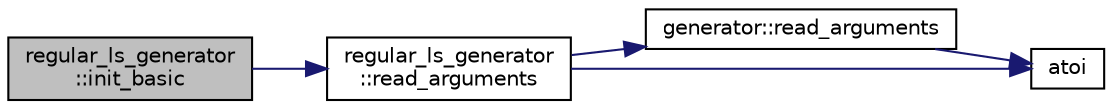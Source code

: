 digraph "regular_ls_generator::init_basic"
{
  edge [fontname="Helvetica",fontsize="10",labelfontname="Helvetica",labelfontsize="10"];
  node [fontname="Helvetica",fontsize="10",shape=record];
  rankdir="LR";
  Node1375 [label="regular_ls_generator\l::init_basic",height=0.2,width=0.4,color="black", fillcolor="grey75", style="filled", fontcolor="black"];
  Node1375 -> Node1376 [color="midnightblue",fontsize="10",style="solid",fontname="Helvetica"];
  Node1376 [label="regular_ls_generator\l::read_arguments",height=0.2,width=0.4,color="black", fillcolor="white", style="filled",URL="$d2/dd8/classregular__ls__generator.html#a34ea8e77554ca5fdde71d28e1d78a4e5"];
  Node1376 -> Node1377 [color="midnightblue",fontsize="10",style="solid",fontname="Helvetica"];
  Node1377 [label="generator::read_arguments",height=0.2,width=0.4,color="black", fillcolor="white", style="filled",URL="$d7/d73/classgenerator.html#a4eab346c8d3b5de5bb83578bfb4a15c5"];
  Node1377 -> Node1378 [color="midnightblue",fontsize="10",style="solid",fontname="Helvetica"];
  Node1378 [label="atoi",height=0.2,width=0.4,color="black", fillcolor="white", style="filled",URL="$d9/d60/discreta_8h.html#ad0ac71cbcb495289e474437d6b7d7fac"];
  Node1376 -> Node1378 [color="midnightblue",fontsize="10",style="solid",fontname="Helvetica"];
}
